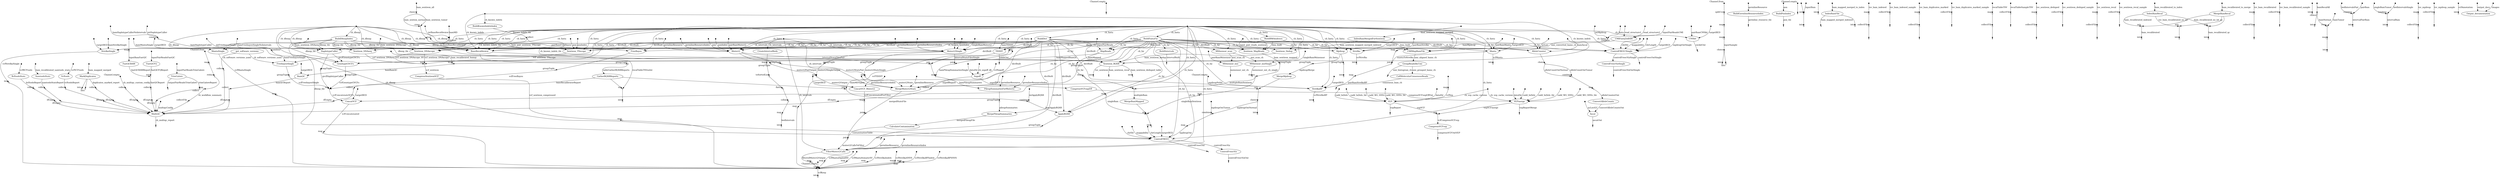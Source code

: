 digraph "sarek" {
p0 [shape=point,label="",fixedsize=true,width=0.1,xlabel="Channel.empty"];
p393 [shape=circle,label="",fixedsize=true,width=0.1,xlabel="collect"];
p0 -> p393 [label="ch_multiqc_custom_config"];

p1 [shape=point,label="",fixedsize=true,width=0.1,xlabel="Channel.empty"];
p2 [shape=point];
p1 -> p2;

p3 [shape=point,label="",fixedsize=true,width=0.1,xlabel="Channel.from"];
p4 [shape=circle,label="",fixedsize=true,width=0.1,xlabel="splitCsv"];
p3 -> p4;

p4 [shape=circle,label="",fixedsize=true,width=0.1,xlabel="splitCsv"];
p5 [shape=circle,label="",fixedsize=true,width=0.1,xlabel="map"];
p4 -> p5;

p5 [shape=circle,label="",fixedsize=true,width=0.1,xlabel="map"];
p6 [shape=circle,label="",fixedsize=true,width=0.1,xlabel="map"];
p5 -> p6;

p6 [shape=circle,label="",fixedsize=true,width=0.1,xlabel="map"];
p37 [shape=circle,label="",fixedsize=true,width=0.1,xlabel="choice"];
p6 -> p37 [label="inputSample"];

p7 [shape=point,label="",fixedsize=true,width=0.1,xlabel="Channel.from"];
p8 [shape=circle,label="",fixedsize=true,width=0.1,xlabel="map"];
p7 -> p8;

p8 [shape=circle,label="",fixedsize=true,width=0.1,xlabel="map"];
p9 [shape=circle,label="",fixedsize=true,width=0.1,xlabel="reduce"];
p8 -> p9;

p9 [shape=circle,label="",fixedsize=true,width=0.1,xlabel="reduce"];
p10 [shape=circle,label="",fixedsize=true,width=0.1,xlabel="map"];
p9 -> p10;

p10 [shape=circle,label="",fixedsize=true,width=0.1,xlabel="map"];
p396 [shape=circle,label="",fixedsize=true,width=0.1,xlabel="collectFile"];
p10 -> p396 [label="ch_workflow_summary"];

p11 [label="get_software_versions"];
p191 [label="FreebayesSingle"];
p11 -> p191 [label="ch_software_versions_yaml"];

p12 [shape=point,label="",fixedsize=true,width=0.1];
p13 [label="BuildBWAindexes"];
p12 -> p13 [label="ch_fasta"];

p13 [label="BuildBWAindexes"];
p53 [label="UMIMapBamFile"];
p13 -> p53 [label="bwa_built"];

p12 [shape=point,label="",fixedsize=true,width=0.1];
p14 [label="BuildDict"];
p12 -> p14 [label="ch_fasta"];

p14 [label="BuildDict"];
p108 [label="BaseRecalibrator"];
p14 -> p108 [label="dictBuilt"];

p12 [shape=point,label="",fixedsize=true,width=0.1];
p15 [label="BuildFastaFai"];
p12 -> p15 [label="ch_fasta"];

p15 [label="BuildFastaFai"];
p27 [label="BuildIntervals"];
p15 -> p27 [label="ch_fai"];

p16 [shape=point,label="",fixedsize=true,width=0.1];
p17 [label="BuildDbsnpIndex"];
p16 -> p17 [label="ch_dbsnp"];

p17 [label="BuildDbsnpIndex"];
p108 [label="BaseRecalibrator"];
p17 -> p108 [label="dbsnp_tbi"];

p18 [shape=point,label="",fixedsize=true,width=0.1];
p19 [label="BuildGermlineResourceIndex"];
p18 -> p19 [label="germlineResource"];

p19 [label="BuildGermlineResourceIndex"];
p20 [shape=point];
p19 -> p20 [label="germline_resource_tbi"];

p21 [shape=point,label="",fixedsize=true,width=0.1];
p22 [label="BuildKnownIndelsIndex"];
p21 -> p22 [label="ch_known_indels"];

p22 [label="BuildKnownIndelsIndex"];
p23 [shape=circle,label="",fixedsize=true,width=0.1,xlabel="collect"];
p22 -> p23 [label="known_indels_tbi"];

p23 [shape=circle,label="",fixedsize=true,width=0.1,xlabel="collect"];
p108 [label="BaseRecalibrator"];
p23 -> p108 [label="ch_known_indels_tbi"];

p24 [shape=point,label="",fixedsize=true,width=0.1];
p25 [label="BuildPonIndex"];
p24 -> p25 [label="pon"];

p25 [label="BuildPonIndex"];
p26 [shape=point];
p25 -> p26 [label="pon_tbi"];

p27 [label="BuildIntervals"];
p28 [shape=point];
p27 -> p28 [label="intervalBuilt"];

p29 [shape=point,label="",fixedsize=true,width=0.1];
p30 [label="CreateIntervalBeds"];
p29 -> p30 [label="ch_intervals"];

p30 [label="CreateIntervalBeds"];
p31 [shape=circle,label="",fixedsize=true,width=0.1,xlabel="map"];
p30 -> p31;

p31 [shape=circle,label="",fixedsize=true,width=0.1,xlabel="map"];
p32 [shape=circle,label="",fixedsize=true,width=0.1,xlabel="toSortedList"];
p31 -> p32;

p32 [shape=circle,label="",fixedsize=true,width=0.1,xlabel="toSortedList"];
p33 [shape=circle,label="",fixedsize=true,width=0.1,xlabel="flatten"];
p32 -> p33;

p33 [shape=circle,label="",fixedsize=true,width=0.1,xlabel="flatten"];
p34 [shape=circle,label="",fixedsize=true,width=0.1,xlabel="collate"];
p33 -> p34;

p34 [shape=circle,label="",fixedsize=true,width=0.1,xlabel="collate"];
p35 [shape=circle,label="",fixedsize=true,width=0.1,xlabel="map"];
p34 -> p35;

p35 [shape=circle,label="",fixedsize=true,width=0.1,xlabel="map"];
p36 [shape=circle,label="",fixedsize=true,width=0.1,xlabel="into"];
p35 -> p36 [label="bedIntervals"];

p37 [shape=circle,label="",fixedsize=true,width=0.1,xlabel="choice"];
p41 [shape=circle,label="",fixedsize=true,width=0.1,xlabel="into"];
p37 -> p41;

p37 [shape=circle,label="",fixedsize=true,width=0.1,xlabel="choice"];
p38 [shape=circle,label="",fixedsize=true,width=0.1,xlabel="into"];
p37 -> p38;

p39 [shape=point,label="",fixedsize=true,width=0.1];
p40 [shape=circle,label="",fixedsize=true,width=0.1,xlabel="map"];
p39 -> p40;

p40 [shape=circle,label="",fixedsize=true,width=0.1,xlabel="map"];
p44 [label="FastQCBAM"];
p40 -> p44 [label="inputBamFastQC"];

p42 [shape=point,label="",fixedsize=true,width=0.1];
p43 [label="FastQCFQ"];
p42 -> p43 [label="inputPairReadsFastQC"];

p43 [label="FastQCFQ"];
p45 [shape=circle,label="",fixedsize=true,width=0.1,xlabel="mix"];
p43 -> p45 [label="fastQCFQReport"];

p44 [label="FastQCBAM"];
p45 [shape=circle,label="",fixedsize=true,width=0.1,xlabel="mix"];
p44 -> p45 [label="fastQCBAMReport"];

p45 [shape=circle,label="",fixedsize=true,width=0.1,xlabel="mix"];
p401 [shape=circle,label="",fixedsize=true,width=0.1,xlabel="collect"];
p45 -> p401 [label="fastQCReport"];

p46 [shape=point,label="",fixedsize=true,width=0.1];
p47 [label="TrimGalore"];
p46 -> p47 [label="inputPairReadsTrimGalore"];

p47 [label="TrimGalore"];
p403 [shape=circle,label="",fixedsize=true,width=0.1,xlabel="collect"];
p47 -> p403 [label="trimGaloreReport"];

p47 [label="TrimGalore"];
p48 [shape=point];
p47 -> p48 [label="outputPairReadsTrimGalore"];

p49 [shape=point,label="",fixedsize=true,width=0.1];
p52 [label="UMIFastqToBAM"];
p49 -> p52 [label="inputPairReadsUMI"];

p50 [shape=point,label="",fixedsize=true,width=0.1];
p52 [label="UMIFastqToBAM"];
p50 -> p52 [label="read_structure1"];

p51 [shape=point,label="",fixedsize=true,width=0.1];
p52 [label="UMIFastqToBAM"];
p51 -> p52 [label="read_structure2"];

p52 [label="UMIFastqToBAM"];
p53 [label="UMIMapBamFile"];
p52 -> p53 [label="umi_converted_bams_ch"];

p12 [shape=point,label="",fixedsize=true,width=0.1];
p53 [label="UMIMapBamFile"];
p12 -> p53 [label="ch_fasta"];

p15 [label="BuildFastaFai"];
p53 [label="UMIMapBamFile"];
p15 -> p53 [label="ch_fai"];

p53 [label="UMIMapBamFile"];
p54 [label="GroupReadsByUmi"];
p53 -> p54 [label="umi_aligned_bams_ch"];

p54 [label="GroupReadsByUmi"];
p55 [shape=point];
p54 -> p55 [label="umi_histogram_ch"];

p54 [label="GroupReadsByUmi"];
p56 [label="CallMolecularConsensusReads"];
p54 -> p56 [label="umi_grouped_bams_ch"];

p56 [label="CallMolecularConsensusReads"];
p57 [shape=point];
p56 -> p57 [label="consensus_bam_ch"];

p58 [shape=point,label="",fixedsize=true,width=0.1,xlabel="Channel.empty"];
p59 [shape=point];
p58 -> p59;

p60 [shape=point,label="",fixedsize=true,width=0.1];
p62 [shape=circle,label="",fixedsize=true,width=0.1,xlabel="mix"];
p60 -> p62;

p61 [shape=point,label="",fixedsize=true,width=0.1];
p62 [shape=circle,label="",fixedsize=true,width=0.1,xlabel="mix"];
p61 -> p62 [label="inputBam"];

p62 [shape=circle,label="",fixedsize=true,width=0.1,xlabel="mix"];
p63 [shape=circle,label="",fixedsize=true,width=0.1,xlabel="into"];
p62 -> p63;

p64 [shape=point,label="",fixedsize=true,width=0.1];
p65 [label="MapReads"];
p64 -> p65 [label="inputPairReads"];

p13 [label="BuildBWAindexes"];
p65 [label="MapReads"];
p13 -> p65 [label="bwa_built"];

p12 [shape=point,label="",fixedsize=true,width=0.1];
p65 [label="MapReads"];
p12 -> p65 [label="ch_fasta"];

p15 [label="BuildFastaFai"];
p65 [label="MapReads"];
p15 -> p65 [label="ch_fai"];

p65 [label="MapReads"];
p66 [shape=circle,label="",fixedsize=true,width=0.1,xlabel="groupTuple"];
p65 -> p66 [label="bamMapped"];

p65 [label="MapReads"];
p163 [shape=circle,label="",fixedsize=true,width=0.1,xlabel="mix"];
p65 -> p163 [label="bamMappedBamQC"];

p66 [shape=circle,label="",fixedsize=true,width=0.1,xlabel="groupTuple"];
p67 [shape=circle,label="",fixedsize=true,width=0.1,xlabel="choice"];
p66 -> p67;

p67 [shape=circle,label="",fixedsize=true,width=0.1,xlabel="choice"];
p68 [shape=circle,label="",fixedsize=true,width=0.1,xlabel="map"];
p67 -> p68;

p67 [shape=circle,label="",fixedsize=true,width=0.1,xlabel="choice"];
p74 [shape=circle,label="",fixedsize=true,width=0.1,xlabel="mix"];
p67 -> p74;

p68 [shape=circle,label="",fixedsize=true,width=0.1,xlabel="map"];
p76 [shape=circle,label="",fixedsize=true,width=0.1,xlabel="mix"];
p68 -> p76 [label="singleBam"];

p69 [shape=point,label="",fixedsize=true,width=0.1];
p70 [label="Sentieon_MapReads"];
p69 -> p70 [label="input_pair_reads_sentieon"];

p13 [label="BuildBWAindexes"];
p70 [label="Sentieon_MapReads"];
p13 -> p70 [label="bwa_built"];

p12 [shape=point,label="",fixedsize=true,width=0.1];
p70 [label="Sentieon_MapReads"];
p12 -> p70 [label="ch_fasta"];

p15 [label="BuildFastaFai"];
p70 [label="Sentieon_MapReads"];
p15 -> p70 [label="ch_fai"];

p70 [label="Sentieon_MapReads"];
p71 [shape=circle,label="",fixedsize=true,width=0.1,xlabel="groupTuple"];
p70 -> p71 [label="bam_sentieon_mapped"];

p71 [shape=circle,label="",fixedsize=true,width=0.1,xlabel="groupTuple"];
p72 [shape=circle,label="",fixedsize=true,width=0.1,xlabel="choice"];
p71 -> p72;

p72 [shape=circle,label="",fixedsize=true,width=0.1,xlabel="choice"];
p73 [shape=circle,label="",fixedsize=true,width=0.1,xlabel="map"];
p72 -> p73;

p72 [shape=circle,label="",fixedsize=true,width=0.1,xlabel="choice"];
p74 [shape=circle,label="",fixedsize=true,width=0.1,xlabel="mix"];
p72 -> p74 [label="multipleBamSentieon"];

p73 [shape=circle,label="",fixedsize=true,width=0.1,xlabel="map"];
p76 [shape=circle,label="",fixedsize=true,width=0.1,xlabel="mix"];
p73 -> p76 [label="singleBamSentieon"];

p74 [shape=circle,label="",fixedsize=true,width=0.1,xlabel="mix"];
p75 [label="MergeBamMapped"];
p74 -> p75 [label="multipleBam"];

p75 [label="MergeBamMapped"];
p76 [shape=circle,label="",fixedsize=true,width=0.1,xlabel="mix"];
p75 -> p76;

p76 [shape=circle,label="",fixedsize=true,width=0.1,xlabel="mix"];
p77 [shape=circle,label="",fixedsize=true,width=0.1,xlabel="into"];
p76 -> p77;

p78 [shape=point,label="",fixedsize=true,width=0.1];
p79 [label="IndexBamMergedForSentieon"];
p78 -> p79 [label="bam_sentieon_mapped_merged"];

p79 [label="IndexBamMergedForSentieon"];
p107 [label="Sentieon_Dedup"];
p79 -> p107 [label="bam_sentieon_mapped_merged_indexed"];

p80 [shape=point,label="",fixedsize=true,width=0.1];
p81 [shape=circle,label="",fixedsize=true,width=0.1,xlabel="into"];
p80 -> p81;

p82 [shape=point,label="",fixedsize=true,width=0.1];
p83 [label="IndexBamFile"];
p82 -> p83 [label="bam_mapped_merged_to_index"];

p83 [label="IndexBamFile"];
p84 [shape=point];
p83 -> p84 [label="bam_mapped_merged_indexed"];

p83 [label="IndexBamFile"];
p85 [shape=circle,label="",fixedsize=true,width=0.1,xlabel="into"];
p83 -> p85;

p86 [shape=point,label="",fixedsize=true,width=0.1];
p87 [shape=circle,label="",fixedsize=true,width=0.1,xlabel="map"];
p86 -> p87 [label="tsv_bam_indexed"];

p87 [shape=circle,label="",fixedsize=true,width=0.1,xlabel="map"];
p88 [shape=circle,label="",fixedsize=true,width=0.1,xlabel="collectFile"];
p87 -> p88;

p88 [shape=circle,label="",fixedsize=true,width=0.1,xlabel="collectFile"];
p89 [shape=point];
p88 -> p89;

p90 [shape=point,label="",fixedsize=true,width=0.1];
p91 [shape=circle,label="",fixedsize=true,width=0.1,xlabel="collectFile"];
p90 -> p91 [label="tsv_bam_indexed_sample"];

p91 [shape=circle,label="",fixedsize=true,width=0.1,xlabel="collectFile"];
p92 [shape=point];
p91 -> p92;

p93 [shape=point,label="",fixedsize=true,width=0.1];
p94 [label="MarkDuplicates"];
p93 -> p94 [label="bam_mapped_merged"];

p94 [label="MarkDuplicates"];
p103 [shape=circle,label="",fixedsize=true,width=0.1,xlabel="into"];
p94 -> p103;

p94 [label="MarkDuplicates"];
p95 [shape=circle,label="",fixedsize=true,width=0.1,xlabel="into"];
p94 -> p95;

p94 [label="MarkDuplicates"];
p405 [shape=circle,label="",fixedsize=true,width=0.1,xlabel="collect"];
p94 -> p405 [label="duplicates_marked_report"];

p96 [shape=point,label="",fixedsize=true,width=0.1];
p97 [shape=circle,label="",fixedsize=true,width=0.1,xlabel="map"];
p96 -> p97 [label="tsv_bam_duplicates_marked"];

p97 [shape=circle,label="",fixedsize=true,width=0.1,xlabel="map"];
p98 [shape=circle,label="",fixedsize=true,width=0.1,xlabel="collectFile"];
p97 -> p98;

p98 [shape=circle,label="",fixedsize=true,width=0.1,xlabel="collectFile"];
p99 [shape=point];
p98 -> p99;

p100 [shape=point,label="",fixedsize=true,width=0.1];
p101 [shape=circle,label="",fixedsize=true,width=0.1,xlabel="collectFile"];
p100 -> p101 [label="tsv_bam_duplicates_marked_sample"];

p101 [shape=circle,label="",fixedsize=true,width=0.1,xlabel="collectFile"];
p102 [shape=point];
p101 -> p102;

p104 [shape=point,label="",fixedsize=true,width=0.1];
p106 [shape=circle,label="",fixedsize=true,width=0.1,xlabel="combine"];
p104 -> p106 [label="intBaseRecalibrator"];

p105 [shape=point,label="",fixedsize=true,width=0.1];
p106 [shape=circle,label="",fixedsize=true,width=0.1,xlabel="combine"];
p105 -> p106 [label="bamMD"];

p106 [shape=circle,label="",fixedsize=true,width=0.1,xlabel="combine"];
p108 [label="BaseRecalibrator"];
p106 -> p108 [label="bamBaseRecalibrator"];

p12 [shape=point,label="",fixedsize=true,width=0.1];
p107 [label="Sentieon_Dedup"];
p12 -> p107 [label="ch_fasta"];

p15 [label="BuildFastaFai"];
p107 [label="Sentieon_Dedup"];
p15 -> p107 [label="ch_fai"];

p107 [label="Sentieon_Dedup"];
p127 [label="Sentieon_BQSR"];
p107 -> p127 [label="bam_sentieon_dedup"];

p16 [shape=point,label="",fixedsize=true,width=0.1];
p108 [label="BaseRecalibrator"];
p16 -> p108 [label="ch_dbsnp"];

p12 [shape=point,label="",fixedsize=true,width=0.1];
p108 [label="BaseRecalibrator"];
p12 -> p108 [label="ch_fasta"];

p15 [label="BuildFastaFai"];
p108 [label="BaseRecalibrator"];
p15 -> p108 [label="ch_fai"];

p21 [shape=point,label="",fixedsize=true,width=0.1];
p108 [label="BaseRecalibrator"];
p21 -> p108 [label="ch_known_indels"];

p108 [label="BaseRecalibrator"];
p109 [shape=circle,label="",fixedsize=true,width=0.1,xlabel="groupTuple"];
p108 -> p109;

p108 [label="BaseRecalibrator"];
p111 [shape=circle,label="",fixedsize=true,width=0.1,xlabel="mix"];
p108 -> p111 [label="recalTableTSVnoInt"];

p109 [shape=circle,label="",fixedsize=true,width=0.1,xlabel="groupTuple"];
p110 [label="GatherBQSRReports"];
p109 -> p110 [label="tableGatherBQSRReports"];

p110 [label="GatherBQSRReports"];
p121 [shape=circle,label="",fixedsize=true,width=0.1,xlabel="join"];
p110 -> p121;

p110 [label="GatherBQSRReports"];
p407 [shape=circle,label="",fixedsize=true,width=0.1,xlabel="collect"];
p110 -> p407 [label="baseRecalibratorReport"];

p110 [label="GatherBQSRReports"];
p111 [shape=circle,label="",fixedsize=true,width=0.1,xlabel="mix"];
p110 -> p111;

p111 [shape=circle,label="",fixedsize=true,width=0.1,xlabel="mix"];
p112 [shape=circle,label="",fixedsize=true,width=0.1,xlabel="into"];
p111 -> p112;

p113 [shape=point,label="",fixedsize=true,width=0.1];
p114 [shape=circle,label="",fixedsize=true,width=0.1,xlabel="map"];
p113 -> p114 [label="recalTableTSV"];

p114 [shape=circle,label="",fixedsize=true,width=0.1,xlabel="map"];
p115 [shape=circle,label="",fixedsize=true,width=0.1,xlabel="collectFile"];
p114 -> p115;

p115 [shape=circle,label="",fixedsize=true,width=0.1,xlabel="collectFile"];
p116 [shape=point];
p115 -> p116;

p117 [shape=point,label="",fixedsize=true,width=0.1];
p118 [shape=circle,label="",fixedsize=true,width=0.1,xlabel="collectFile"];
p117 -> p118 [label="recalTableSampleTSV"];

p118 [shape=circle,label="",fixedsize=true,width=0.1,xlabel="collectFile"];
p119 [shape=point];
p118 -> p119;

p120 [shape=point,label="",fixedsize=true,width=0.1];
p121 [shape=circle,label="",fixedsize=true,width=0.1,xlabel="join"];
p120 -> p121 [label="bamMDToJoin"];

p121 [shape=circle,label="",fixedsize=true,width=0.1,xlabel="join"];
p123 [shape=circle,label="",fixedsize=true,width=0.1,xlabel="combine"];
p121 -> p123;

p122 [shape=point,label="",fixedsize=true,width=0.1];
p123 [shape=circle,label="",fixedsize=true,width=0.1,xlabel="combine"];
p122 -> p123 [label="intApplyBQSR"];

p123 [shape=circle,label="",fixedsize=true,width=0.1,xlabel="combine"];
p124 [label="ApplyBQSR"];
p123 -> p124 [label="bamApplyBQSR"];

p14 [label="BuildDict"];
p124 [label="ApplyBQSR"];
p14 -> p124 [label="dictBuilt"];

p12 [shape=point,label="",fixedsize=true,width=0.1];
p124 [label="ApplyBQSR"];
p12 -> p124 [label="ch_fasta"];

p15 [label="BuildFastaFai"];
p124 [label="ApplyBQSR"];
p15 -> p124 [label="ch_fai"];

p124 [label="ApplyBQSR"];
p125 [shape=circle,label="",fixedsize=true,width=0.1,xlabel="groupTuple"];
p124 -> p125;

p125 [shape=circle,label="",fixedsize=true,width=0.1,xlabel="groupTuple"];
p126 [shape=circle,label="",fixedsize=true,width=0.1,xlabel="into"];
p125 -> p126;

p16 [shape=point,label="",fixedsize=true,width=0.1];
p127 [label="Sentieon_BQSR"];
p16 -> p127 [label="ch_dbsnp"];

p17 [label="BuildDbsnpIndex"];
p127 [label="Sentieon_BQSR"];
p17 -> p127 [label="dbsnp_tbi"];

p12 [shape=point,label="",fixedsize=true,width=0.1];
p127 [label="Sentieon_BQSR"];
p12 -> p127 [label="ch_fasta"];

p14 [label="BuildDict"];
p127 [label="Sentieon_BQSR"];
p14 -> p127 [label="dictBuilt"];

p15 [label="BuildFastaFai"];
p127 [label="Sentieon_BQSR"];
p15 -> p127 [label="ch_fai"];

p21 [shape=point,label="",fixedsize=true,width=0.1];
p127 [label="Sentieon_BQSR"];
p21 -> p127 [label="ch_known_indels"];

p23 [shape=circle,label="",fixedsize=true,width=0.1,xlabel="collect"];
p127 [label="Sentieon_BQSR"];
p23 -> p127 [label="ch_known_indels_tbi"];

p127 [label="Sentieon_BQSR"];
p128 [shape=point];
p127 -> p128 [label="bam_sentieon_recal"];

p127 [label="Sentieon_BQSR"];
p167 [shape=circle,label="",fixedsize=true,width=0.1,xlabel="into"];
p127 -> p167 [label="bam_sentieon_deduped_table"];

p127 [label="Sentieon_BQSR"];
p129 [shape=circle,label="",fixedsize=true,width=0.1,xlabel="into"];
p127 -> p129 [label="tsv_sentieon"];

p130 [shape=point,label="",fixedsize=true,width=0.1];
p131 [shape=circle,label="",fixedsize=true,width=0.1,xlabel="map"];
p130 -> p131 [label="tsv_sentieon_deduped"];

p131 [shape=circle,label="",fixedsize=true,width=0.1,xlabel="map"];
p132 [shape=circle,label="",fixedsize=true,width=0.1,xlabel="collectFile"];
p131 -> p132;

p132 [shape=circle,label="",fixedsize=true,width=0.1,xlabel="collectFile"];
p133 [shape=point];
p132 -> p133;

p134 [shape=point,label="",fixedsize=true,width=0.1];
p135 [shape=circle,label="",fixedsize=true,width=0.1,xlabel="collectFile"];
p134 -> p135 [label="tsv_sentieon_deduped_sample"];

p135 [shape=circle,label="",fixedsize=true,width=0.1,xlabel="collectFile"];
p136 [shape=point];
p135 -> p136;

p137 [shape=point,label="",fixedsize=true,width=0.1];
p138 [shape=circle,label="",fixedsize=true,width=0.1,xlabel="map"];
p137 -> p138 [label="tsv_sentieon_recal"];

p138 [shape=circle,label="",fixedsize=true,width=0.1,xlabel="map"];
p139 [shape=circle,label="",fixedsize=true,width=0.1,xlabel="collectFile"];
p138 -> p139;

p139 [shape=circle,label="",fixedsize=true,width=0.1,xlabel="collectFile"];
p140 [shape=point];
p139 -> p140;

p141 [shape=point,label="",fixedsize=true,width=0.1];
p142 [shape=circle,label="",fixedsize=true,width=0.1,xlabel="collectFile"];
p141 -> p142 [label="tsv_sentieon_recal_sample"];

p142 [shape=circle,label="",fixedsize=true,width=0.1,xlabel="collectFile"];
p143 [shape=point];
p142 -> p143;

p144 [shape=point,label="",fixedsize=true,width=0.1];
p145 [label="MergeBamRecal"];
p144 -> p145 [label="bam_recalibrated_to_merge"];

p145 [label="MergeBamRecal"];
p148 [shape=circle,label="",fixedsize=true,width=0.1,xlabel="mix"];
p145 -> p148;

p145 [label="MergeBamRecal"];
p149 [shape=circle,label="",fixedsize=true,width=0.1,xlabel="mix"];
p145 -> p149;

p145 [label="MergeBamRecal"];
p150 [shape=circle,label="",fixedsize=true,width=0.1,xlabel="mix"];
p145 -> p150;

p146 [shape=point,label="",fixedsize=true,width=0.1];
p147 [label="IndexBamRecal"];
p146 -> p147 [label="bam_recalibrated_to_index"];

p147 [label="IndexBamRecal"];
p148 [shape=circle,label="",fixedsize=true,width=0.1,xlabel="mix"];
p147 -> p148 [label="bam_recalibrated_indexed"];

p147 [label="IndexBamRecal"];
p149 [shape=circle,label="",fixedsize=true,width=0.1,xlabel="mix"];
p147 -> p149 [label="bam_recalibrated_no_int_qc"];

p147 [label="IndexBamRecal"];
p150 [shape=circle,label="",fixedsize=true,width=0.1,xlabel="mix"];
p147 -> p150 [label="tsv_bam_recalibrated_no_int"];

p148 [shape=circle,label="",fixedsize=true,width=0.1,xlabel="mix"];
p166 [shape=circle,label="",fixedsize=true,width=0.1,xlabel="into"];
p148 -> p166 [label="bam_recalibrated"];

p149 [shape=circle,label="",fixedsize=true,width=0.1,xlabel="mix"];
p151 [shape=circle,label="",fixedsize=true,width=0.1,xlabel="into"];
p149 -> p151 [label="bam_recalibrated_qc"];

p150 [shape=circle,label="",fixedsize=true,width=0.1,xlabel="mix"];
p152 [shape=circle,label="",fixedsize=true,width=0.1,xlabel="into"];
p150 -> p152;

p153 [shape=point,label="",fixedsize=true,width=0.1];
p154 [shape=circle,label="",fixedsize=true,width=0.1,xlabel="map"];
p153 -> p154 [label="tsv_bam_recalibrated"];

p154 [shape=circle,label="",fixedsize=true,width=0.1,xlabel="map"];
p155 [shape=circle,label="",fixedsize=true,width=0.1,xlabel="collectFile"];
p154 -> p155;

p155 [shape=circle,label="",fixedsize=true,width=0.1,xlabel="collectFile"];
p156 [shape=point];
p155 -> p156;

p157 [shape=point,label="",fixedsize=true,width=0.1];
p158 [shape=circle,label="",fixedsize=true,width=0.1,xlabel="collectFile"];
p157 -> p158 [label="tsv_bam_recalibrated_sample"];

p158 [shape=circle,label="",fixedsize=true,width=0.1,xlabel="collectFile"];
p159 [shape=point];
p158 -> p159;

p160 [shape=point,label="",fixedsize=true,width=0.1];
p161 [label="SamtoolsStats"];
p160 -> p161 [label="bam_recalibrated_samtools_stats"];

p161 [label="SamtoolsStats"];
p409 [shape=circle,label="",fixedsize=true,width=0.1,xlabel="collect"];
p161 -> p409 [label="samtoolsStatsReport"];

p162 [shape=point,label="",fixedsize=true,width=0.1];
p163 [shape=circle,label="",fixedsize=true,width=0.1,xlabel="mix"];
p162 -> p163 [label="bam_recalibrated_bamqc"];

p163 [shape=circle,label="",fixedsize=true,width=0.1,xlabel="mix"];
p165 [label="BamQC"];
p163 -> p165 [label="bamBamQC"];

p164 [shape=point,label="",fixedsize=true,width=0.1];
p165 [label="BamQC"];
p164 -> p165 [label="targetBED"];

p165 [label="BamQC"];
p397 [shape=circle,label="",fixedsize=true,width=0.1,xlabel="collect"];
p165 -> p397 [label="bamQCReport"];

p168 [shape=point,label="",fixedsize=true,width=0.1];
p170 [shape=circle,label="",fixedsize=true,width=0.1,xlabel="combine"];
p168 -> p170 [label="bamHaplotypeCallerNoIntervals"];

p169 [shape=point,label="",fixedsize=true,width=0.1];
p170 [shape=circle,label="",fixedsize=true,width=0.1,xlabel="combine"];
p169 -> p170 [label="intHaplotypeCaller"];

p170 [shape=circle,label="",fixedsize=true,width=0.1,xlabel="combine"];
p174 [label="HaplotypeCaller"];
p170 -> p174 [label="bamHaplotypeCaller"];

p171 [shape=point,label="",fixedsize=true,width=0.1];
p173 [shape=circle,label="",fixedsize=true,width=0.1,xlabel="combine"];
p171 -> p173 [label="bamFreebayesSingleNoIntervals"];

p172 [shape=point,label="",fixedsize=true,width=0.1];
p173 [shape=circle,label="",fixedsize=true,width=0.1,xlabel="combine"];
p172 -> p173 [label="intFreebayesSingle"];

p173 [shape=circle,label="",fixedsize=true,width=0.1,xlabel="combine"];
p191 [label="FreebayesSingle"];
p173 -> p191 [label="bamFreebayesSingle"];

p16 [shape=point,label="",fixedsize=true,width=0.1];
p174 [label="HaplotypeCaller"];
p16 -> p174 [label="ch_dbsnp"];

p17 [label="BuildDbsnpIndex"];
p174 [label="HaplotypeCaller"];
p17 -> p174 [label="dbsnp_tbi"];

p14 [label="BuildDict"];
p174 [label="HaplotypeCaller"];
p14 -> p174 [label="dictBuilt"];

p12 [shape=point,label="",fixedsize=true,width=0.1];
p174 [label="HaplotypeCaller"];
p12 -> p174 [label="ch_fasta"];

p15 [label="BuildFastaFai"];
p174 [label="HaplotypeCaller"];
p15 -> p174 [label="ch_fai"];

p174 [label="HaplotypeCaller"];
p175 [shape=circle,label="",fixedsize=true,width=0.1,xlabel="groupTuple"];
p174 -> p175;

p174 [label="HaplotypeCaller"];
p176 [label="GenotypeGVCFs"];
p174 -> p176 [label="gvcfGenotypeGVCFs"];

p175 [shape=circle,label="",fixedsize=true,width=0.1,xlabel="groupTuple"];
p240 [shape=circle,label="",fixedsize=true,width=0.1,xlabel="mix"];
p175 -> p240 [label="gvcfHaplotypeCaller"];

p16 [shape=point,label="",fixedsize=true,width=0.1];
p176 [label="GenotypeGVCFs"];
p16 -> p176 [label="ch_dbsnp"];

p17 [label="BuildDbsnpIndex"];
p176 [label="GenotypeGVCFs"];
p17 -> p176 [label="dbsnp_tbi"];

p14 [label="BuildDict"];
p176 [label="GenotypeGVCFs"];
p14 -> p176 [label="dictBuilt"];

p12 [shape=point,label="",fixedsize=true,width=0.1];
p176 [label="GenotypeGVCFs"];
p12 -> p176 [label="ch_fasta"];

p15 [label="BuildFastaFai"];
p176 [label="GenotypeGVCFs"];
p15 -> p176 [label="ch_fai"];

p176 [label="GenotypeGVCFs"];
p177 [shape=circle,label="",fixedsize=true,width=0.1,xlabel="groupTuple"];
p176 -> p177;

p177 [shape=circle,label="",fixedsize=true,width=0.1,xlabel="groupTuple"];
p240 [shape=circle,label="",fixedsize=true,width=0.1,xlabel="mix"];
p177 -> p240 [label="vcfGenotypeGVCFs"];

p178 [shape=point,label="",fixedsize=true,width=0.1];
p179 [label="Sentieon_DNAseq"];
p178 -> p179 [label="bam_sentieon_DNAseq"];

p16 [shape=point,label="",fixedsize=true,width=0.1];
p179 [label="Sentieon_DNAseq"];
p16 -> p179 [label="ch_dbsnp"];

p17 [label="BuildDbsnpIndex"];
p179 [label="Sentieon_DNAseq"];
p17 -> p179 [label="dbsnp_tbi"];

p12 [shape=point,label="",fixedsize=true,width=0.1];
p179 [label="Sentieon_DNAseq"];
p12 -> p179 [label="ch_fasta"];

p15 [label="BuildFastaFai"];
p179 [label="Sentieon_DNAseq"];
p15 -> p179 [label="ch_fai"];

p179 [label="Sentieon_DNAseq"];
p267 [shape=circle,label="",fixedsize=true,width=0.1,xlabel="mix"];
p179 -> p267 [label="vcf_sentieon_DNAseq"];

p180 [shape=point,label="",fixedsize=true,width=0.1];
p181 [label="Sentieon_DNAscope"];
p180 -> p181 [label="bam_sentieon_DNAscope"];

p16 [shape=point,label="",fixedsize=true,width=0.1];
p181 [label="Sentieon_DNAscope"];
p16 -> p181 [label="ch_dbsnp"];

p17 [label="BuildDbsnpIndex"];
p181 [label="Sentieon_DNAscope"];
p17 -> p181 [label="dbsnp_tbi"];

p12 [shape=point,label="",fixedsize=true,width=0.1];
p181 [label="Sentieon_DNAscope"];
p12 -> p181 [label="ch_fasta"];

p15 [label="BuildFastaFai"];
p181 [label="Sentieon_DNAscope"];
p15 -> p181 [label="ch_fai"];

p181 [label="Sentieon_DNAscope"];
p267 [shape=circle,label="",fixedsize=true,width=0.1,xlabel="mix"];
p181 -> p267 [label="vcf_sentieon_DNAscope"];

p181 [label="Sentieon_DNAscope"];
p267 [shape=circle,label="",fixedsize=true,width=0.1,xlabel="mix"];
p181 -> p267 [label="vcf_sentieon_DNAscope_SV"];

p182 [shape=point,label="",fixedsize=true,width=0.1];
p184 [label="StrelkaSingle"];
p182 -> p184 [label="bamStrelkaSingle"];

p12 [shape=point,label="",fixedsize=true,width=0.1];
p184 [label="StrelkaSingle"];
p12 -> p184 [label="ch_fasta"];

p15 [label="BuildFastaFai"];
p184 [label="StrelkaSingle"];
p15 -> p184 [label="ch_fai"];

p183 [shape=point,label="",fixedsize=true,width=0.1];
p184 [label="StrelkaSingle"];
p183 -> p184 [label="targetBED"];

p184 [label="StrelkaSingle"];
p345 [shape=circle,label="",fixedsize=true,width=0.1,xlabel="map"];
p184 -> p345 [label="vcfStrelkaSingle"];

p185 [shape=point,label="",fixedsize=true,width=0.1];
p187 [label="MantaSingle"];
p185 -> p187 [label="bamMantaSingle"];

p12 [shape=point,label="",fixedsize=true,width=0.1];
p187 [label="MantaSingle"];
p12 -> p187 [label="ch_fasta"];

p15 [label="BuildFastaFai"];
p187 [label="MantaSingle"];
p15 -> p187 [label="ch_fai"];

p186 [shape=point,label="",fixedsize=true,width=0.1];
p187 [label="MantaSingle"];
p186 -> p187 [label="targetBED"];

p187 [label="MantaSingle"];
p346 [shape=circle,label="",fixedsize=true,width=0.1,xlabel="map"];
p187 -> p346 [label="vcfMantaSingle"];

p188 [shape=point,label="",fixedsize=true,width=0.1];
p189 [label="TIDDIT"];
p188 -> p189 [label="bamTIDDIT"];

p12 [shape=point,label="",fixedsize=true,width=0.1];
p189 [label="TIDDIT"];
p12 -> p189 [label="ch_fasta"];

p15 [label="BuildFastaFai"];
p189 [label="TIDDIT"];
p15 -> p189 [label="ch_fai"];

p189 [label="TIDDIT"];
p359 [shape=circle,label="",fixedsize=true,width=0.1,xlabel="map"];
p189 -> p359 [label="vcfTIDDIT"];

p189 [label="TIDDIT"];
p190 [shape=point];
p189 -> p190 [label="tidditOut"];

p12 [shape=point,label="",fixedsize=true,width=0.1];
p191 [label="FreebayesSingle"];
p12 -> p191 [label="ch_fasta"];

p191 [label="FreebayesSingle"];
p192 [shape=circle,label="",fixedsize=true,width=0.1,xlabel="groupTuple"];
p191 -> p192;

p192 [shape=circle,label="",fixedsize=true,width=0.1,xlabel="groupTuple"];
p240 [shape=circle,label="",fixedsize=true,width=0.1,xlabel="mix"];
p192 -> p240 [label="vcfFreebayesSingle"];

p193 [shape=point,label="",fixedsize=true,width=0.1];
p194 [shape=circle,label="",fixedsize=true,width=0.1,xlabel="into"];
p193 -> p194;

p195 [shape=point,label="",fixedsize=true,width=0.1];
p196 [shape=circle,label="",fixedsize=true,width=0.1,xlabel="choice"];
p195 -> p196 [label="bamRecalAll"];

p196 [shape=circle,label="",fixedsize=true,width=0.1,xlabel="choice"];
p199 [shape=circle,label="",fixedsize=true,width=0.1,xlabel="cross"];
p196 -> p199 [label="bamNormal"];

p196 [shape=circle,label="",fixedsize=true,width=0.1,xlabel="choice"];
p197 [shape=circle,label="",fixedsize=true,width=0.1,xlabel="into"];
p196 -> p197;

p198 [shape=point,label="",fixedsize=true,width=0.1];
p199 [shape=circle,label="",fixedsize=true,width=0.1,xlabel="cross"];
p198 -> p199 [label="bamTumor"];

p199 [shape=circle,label="",fixedsize=true,width=0.1,xlabel="cross"];
p200 [shape=circle,label="",fixedsize=true,width=0.1,xlabel="map"];
p199 -> p200;

p200 [shape=circle,label="",fixedsize=true,width=0.1,xlabel="map"];
p201 [shape=circle,label="",fixedsize=true,width=0.1,xlabel="into"];
p200 -> p201;

p202 [shape=point,label="",fixedsize=true,width=0.1];
p204 [shape=circle,label="",fixedsize=true,width=0.1,xlabel="combine"];
p202 -> p204 [label="bedIntervalsPair"];

p203 [shape=point,label="",fixedsize=true,width=0.1];
p204 [shape=circle,label="",fixedsize=true,width=0.1,xlabel="combine"];
p203 -> p204 [label="pairBam"];

p204 [shape=circle,label="",fixedsize=true,width=0.1,xlabel="combine"];
p208 [shape=circle,label="",fixedsize=true,width=0.1,xlabel="into"];
p204 -> p208 [label="intervalPairBam"];

p205 [shape=point,label="",fixedsize=true,width=0.1];
p207 [shape=circle,label="",fixedsize=true,width=0.1,xlabel="combine"];
p205 -> p207 [label="singleBamTumor"];

p206 [shape=point,label="",fixedsize=true,width=0.1];
p207 [shape=circle,label="",fixedsize=true,width=0.1,xlabel="combine"];
p206 -> p207 [label="bedIntervalsSingle"];

p207 [shape=circle,label="",fixedsize=true,width=0.1,xlabel="combine"];
p209 [shape=circle,label="",fixedsize=true,width=0.1,xlabel="into"];
p207 -> p209 [label="intervalBam"];

p210 [shape=point,label="",fixedsize=true,width=0.1];
p212 [shape=circle,label="",fixedsize=true,width=0.1,xlabel="combine"];
p210 -> p212 [label="intMpileup"];

p211 [shape=point,label="",fixedsize=true,width=0.1];
p212 [shape=circle,label="",fixedsize=true,width=0.1,xlabel="combine"];
p211 -> p212;

p212 [shape=circle,label="",fixedsize=true,width=0.1,xlabel="combine"];
p302 [label="Mpileup"];
p212 -> p302 [label="bamMpileup"];

p213 [shape=point,label="",fixedsize=true,width=0.1];
p214 [shape=circle,label="",fixedsize=true,width=0.1,xlabel="choice"];
p213 -> p214 [label="bam_sentieon_all"];

p214 [shape=circle,label="",fixedsize=true,width=0.1,xlabel="choice"];
p215 [shape=circle,label="",fixedsize=true,width=0.1,xlabel="cross"];
p214 -> p215 [label="bam_sention_normal"];

p214 [shape=circle,label="",fixedsize=true,width=0.1,xlabel="choice"];
p215 [shape=circle,label="",fixedsize=true,width=0.1,xlabel="cross"];
p214 -> p215 [label="bam_sentieon_tumor"];

p215 [shape=circle,label="",fixedsize=true,width=0.1,xlabel="cross"];
p216 [shape=circle,label="",fixedsize=true,width=0.1,xlabel="map"];
p215 -> p216;

p216 [shape=circle,label="",fixedsize=true,width=0.1,xlabel="map"];
p266 [label="Sentieon_TNscope"];
p216 -> p266 [label="bam_pair_sentieon_TNscope"];

p217 [shape=point,label="",fixedsize=true,width=0.1];
p218 [label="FreeBayes"];
p217 -> p218 [label="pairBamFreeBayes"];

p12 [shape=point,label="",fixedsize=true,width=0.1];
p218 [label="FreeBayes"];
p12 -> p218 [label="ch_fasta"];

p15 [label="BuildFastaFai"];
p218 [label="FreeBayes"];
p15 -> p218 [label="ch_fai"];

p218 [label="FreeBayes"];
p219 [shape=circle,label="",fixedsize=true,width=0.1,xlabel="groupTuple"];
p218 -> p219;

p219 [shape=circle,label="",fixedsize=true,width=0.1,xlabel="groupTuple"];
p240 [shape=circle,label="",fixedsize=true,width=0.1,xlabel="mix"];
p219 -> p240 [label="vcfFreeBayes"];

p220 [shape=point,label="",fixedsize=true,width=0.1];
p225 [label="Mutect2"];
p220 -> p225 [label="pairBamMutect2"];

p14 [label="BuildDict"];
p225 [label="Mutect2"];
p14 -> p225 [label="dictBuilt"];

p12 [shape=point,label="",fixedsize=true,width=0.1];
p225 [label="Mutect2"];
p12 -> p225 [label="ch_fasta"];

p15 [label="BuildFastaFai"];
p225 [label="Mutect2"];
p15 -> p225 [label="ch_fai"];

p221 [shape=point,label="",fixedsize=true,width=0.1];
p225 [label="Mutect2"];
p221 -> p225 [label="germlineResource"];

p222 [shape=point,label="",fixedsize=true,width=0.1];
p225 [label="Mutect2"];
p222 -> p225 [label="germlineResourceIndex"];

p29 [shape=point,label="",fixedsize=true,width=0.1];
p225 [label="Mutect2"];
p29 -> p225 [label="ch_intervals"];

p223 [shape=point,label="",fixedsize=true,width=0.1];
p225 [label="Mutect2"];
p223 -> p225 [label="pon"];

p224 [shape=point,label="",fixedsize=true,width=0.1];
p225 [label="Mutect2"];
p224 -> p225 [label="ponIndex"];

p225 [label="Mutect2"];
p226 [shape=circle,label="",fixedsize=true,width=0.1,xlabel="groupTuple"];
p225 -> p226;

p225 [label="Mutect2"];
p250 [shape=circle,label="",fixedsize=true,width=0.1,xlabel="join"];
p225 -> p250 [label="intervalStatsFilesPair"];

p225 [label="Mutect2"];
p227 [shape=circle,label="",fixedsize=true,width=0.1,xlabel="groupTuple"];
p225 -> p227;

p226 [shape=circle,label="",fixedsize=true,width=0.1,xlabel="groupTuple"];
p243 [shape=circle,label="",fixedsize=true,width=0.1,xlabel="mix"];
p226 -> p243 [label="mutect2PairOutput"];

p227 [shape=circle,label="",fixedsize=true,width=0.1,xlabel="groupTuple"];
p236 [shape=circle,label="",fixedsize=true,width=0.1,xlabel="mix"];
p227 -> p236 [label="mutect2StatsPair"];

p228 [shape=point,label="",fixedsize=true,width=0.1];
p233 [label="Mutect2Single"];
p228 -> p233 [label="singleBamMutect2"];

p14 [label="BuildDict"];
p233 [label="Mutect2Single"];
p14 -> p233 [label="dictBuilt"];

p12 [shape=point,label="",fixedsize=true,width=0.1];
p233 [label="Mutect2Single"];
p12 -> p233 [label="ch_fasta"];

p15 [label="BuildFastaFai"];
p233 [label="Mutect2Single"];
p15 -> p233 [label="ch_fai"];

p229 [shape=point,label="",fixedsize=true,width=0.1];
p233 [label="Mutect2Single"];
p229 -> p233 [label="germlineResource"];

p230 [shape=point,label="",fixedsize=true,width=0.1];
p233 [label="Mutect2Single"];
p230 -> p233 [label="germlineResourceIndex"];

p29 [shape=point,label="",fixedsize=true,width=0.1];
p233 [label="Mutect2Single"];
p29 -> p233 [label="ch_intervals"];

p231 [shape=point,label="",fixedsize=true,width=0.1];
p233 [label="Mutect2Single"];
p231 -> p233 [label="pon"];

p232 [shape=point,label="",fixedsize=true,width=0.1];
p233 [label="Mutect2Single"];
p232 -> p233 [label="ponIndex"];

p233 [label="Mutect2Single"];
p234 [shape=circle,label="",fixedsize=true,width=0.1,xlabel="groupTuple"];
p233 -> p234;

p233 [label="Mutect2Single"];
p247 [shape=circle,label="",fixedsize=true,width=0.1,xlabel="join"];
p233 -> p247 [label="intervalStatsFilesSingle"];

p233 [label="Mutect2Single"];
p235 [shape=circle,label="",fixedsize=true,width=0.1,xlabel="groupTuple"];
p233 -> p235;

p234 [shape=circle,label="",fixedsize=true,width=0.1,xlabel="groupTuple"];
p243 [shape=circle,label="",fixedsize=true,width=0.1,xlabel="mix"];
p234 -> p243 [label="mutect2SingleOutput"];

p235 [shape=circle,label="",fixedsize=true,width=0.1,xlabel="groupTuple"];
p236 [shape=circle,label="",fixedsize=true,width=0.1,xlabel="mix"];
p235 -> p236 [label="mutect2StatsSingle"];

p236 [shape=circle,label="",fixedsize=true,width=0.1,xlabel="mix"];
p239 [label="MergeMutect2Stats"];
p236 -> p239 [label="mutect2Stats"];

p14 [label="BuildDict"];
p239 [label="MergeMutect2Stats"];
p14 -> p239 [label="dictBuilt"];

p12 [shape=point,label="",fixedsize=true,width=0.1];
p239 [label="MergeMutect2Stats"];
p12 -> p239 [label="ch_fasta"];

p15 [label="BuildFastaFai"];
p239 [label="MergeMutect2Stats"];
p15 -> p239 [label="ch_fai"];

p237 [shape=point,label="",fixedsize=true,width=0.1];
p239 [label="MergeMutect2Stats"];
p237 -> p239 [label="germlineResource"];

p238 [shape=point,label="",fixedsize=true,width=0.1];
p239 [label="MergeMutect2Stats"];
p238 -> p239 [label="germlineResourceIndex"];

p29 [shape=point,label="",fixedsize=true,width=0.1];
p239 [label="MergeMutect2Stats"];
p29 -> p239 [label="ch_intervals"];

p239 [label="MergeMutect2Stats"];
p259 [shape=circle,label="",fixedsize=true,width=0.1,xlabel="join"];
p239 -> p259 [label="mergedStatsFile"];

p240 [shape=circle,label="",fixedsize=true,width=0.1,xlabel="mix"];
p242 [label="ConcatVCF"];
p240 -> p242 [label="vcfConcatenateVCFs"];

p15 [label="BuildFastaFai"];
p242 [label="ConcatVCF"];
p15 -> p242 [label="ch_fai"];

p241 [shape=point,label="",fixedsize=true,width=0.1];
p242 [label="ConcatVCF"];
p241 -> p242 [label="targetBED"];

p242 [label="ConcatVCF"];
p343 [shape=circle,label="",fixedsize=true,width=0.1,xlabel="map"];
p242 -> p343 [label="vcfConcatenated"];

p243 [shape=circle,label="",fixedsize=true,width=0.1,xlabel="mix"];
p245 [label="ConcatVCF_Mutect2"];
p243 -> p245 [label="mutect2Output"];

p15 [label="BuildFastaFai"];
p245 [label="ConcatVCF_Mutect2"];
p15 -> p245 [label="ch_fai"];

p244 [shape=point,label="",fixedsize=true,width=0.1];
p245 [label="ConcatVCF_Mutect2"];
p244 -> p245 [label="targetBED"];

p245 [label="ConcatVCF_Mutect2"];
p258 [shape=circle,label="",fixedsize=true,width=0.1,xlabel="map"];
p245 -> p258 [label="vcfConcatenatedForFilter"];

p246 [shape=point,label="",fixedsize=true,width=0.1];
p247 [shape=circle,label="",fixedsize=true,width=0.1,xlabel="join"];
p246 -> p247;

p247 [shape=circle,label="",fixedsize=true,width=0.1,xlabel="join"];
p251 [shape=circle,label="",fixedsize=true,width=0.1,xlabel="mix"];
p247 -> p251 [label="bamPileupSummariesSingle"];

p248 [shape=point,label="",fixedsize=true,width=0.1];
p249 [shape=circle,label="",fixedsize=true,width=0.1,xlabel="map"];
p248 -> p249;

p249 [shape=circle,label="",fixedsize=true,width=0.1,xlabel="map"];
p250 [shape=circle,label="",fixedsize=true,width=0.1,xlabel="join"];
p249 -> p250;

p250 [shape=circle,label="",fixedsize=true,width=0.1,xlabel="join"];
p251 [shape=circle,label="",fixedsize=true,width=0.1,xlabel="mix"];
p250 -> p251;

p251 [shape=circle,label="",fixedsize=true,width=0.1,xlabel="mix"];
p254 [label="PileupSummariesForMutect2"];
p251 -> p254 [label="bamPileupSummaries"];

p252 [shape=point,label="",fixedsize=true,width=0.1];
p254 [label="PileupSummariesForMutect2"];
p252 -> p254 [label="germlineResource"];

p253 [shape=point,label="",fixedsize=true,width=0.1];
p254 [label="PileupSummariesForMutect2"];
p253 -> p254 [label="germlineResourceIndex"];

p254 [label="PileupSummariesForMutect2"];
p255 [shape=circle,label="",fixedsize=true,width=0.1,xlabel="groupTuple"];
p254 -> p255;

p255 [shape=circle,label="",fixedsize=true,width=0.1,xlabel="groupTuple"];
p256 [label="MergePileupSummaries"];
p255 -> p256 [label="pileupSummaries"];

p14 [label="BuildDict"];
p256 [label="MergePileupSummaries"];
p14 -> p256 [label="dictBuilt"];

p256 [label="MergePileupSummaries"];
p257 [label="CalculateContamination"];
p256 -> p257 [label="mergedPileupFile"];

p257 [label="CalculateContamination"];
p260 [shape=circle,label="",fixedsize=true,width=0.1,xlabel="join"];
p257 -> p260 [label="contaminationTable"];

p258 [shape=circle,label="",fixedsize=true,width=0.1,xlabel="map"];
p259 [shape=circle,label="",fixedsize=true,width=0.1,xlabel="join"];
p258 -> p259;

p259 [shape=circle,label="",fixedsize=true,width=0.1,xlabel="join"];
p260 [shape=circle,label="",fixedsize=true,width=0.1,xlabel="join"];
p259 -> p260;

p260 [shape=circle,label="",fixedsize=true,width=0.1,xlabel="join"];
p263 [label="FilterMutect2Calls"];
p260 -> p263 [label="mutect2CallsToFilter"];

p14 [label="BuildDict"];
p263 [label="FilterMutect2Calls"];
p14 -> p263 [label="dictBuilt"];

p12 [shape=point,label="",fixedsize=true,width=0.1];
p263 [label="FilterMutect2Calls"];
p12 -> p263 [label="ch_fasta"];

p15 [label="BuildFastaFai"];
p263 [label="FilterMutect2Calls"];
p15 -> p263 [label="ch_fai"];

p261 [shape=point,label="",fixedsize=true,width=0.1];
p263 [label="FilterMutect2Calls"];
p261 -> p263 [label="germlineResource"];

p262 [shape=point,label="",fixedsize=true,width=0.1];
p263 [label="FilterMutect2Calls"];
p262 -> p263 [label="germlineResourceIndex"];

p29 [shape=point,label="",fixedsize=true,width=0.1];
p263 [label="FilterMutect2Calls"];
p29 -> p263 [label="ch_intervals"];

p263 [label="FilterMutect2Calls"];
p342 [shape=circle,label="",fixedsize=true,width=0.1,xlabel="map"];
p263 -> p342 [label="filteredMutect2Output"];

p14 [label="BuildDict"];
p266 [label="Sentieon_TNscope"];
p14 -> p266 [label="dictBuilt"];

p12 [shape=point,label="",fixedsize=true,width=0.1];
p266 [label="Sentieon_TNscope"];
p12 -> p266 [label="ch_fasta"];

p15 [label="BuildFastaFai"];
p266 [label="Sentieon_TNscope"];
p15 -> p266 [label="ch_fai"];

p16 [shape=point,label="",fixedsize=true,width=0.1];
p266 [label="Sentieon_TNscope"];
p16 -> p266 [label="ch_dbsnp"];

p17 [label="BuildDbsnpIndex"];
p266 [label="Sentieon_TNscope"];
p17 -> p266 [label="dbsnp_tbi"];

p264 [shape=point,label="",fixedsize=true,width=0.1];
p266 [label="Sentieon_TNscope"];
p264 -> p266 [label="pon"];

p265 [shape=point,label="",fixedsize=true,width=0.1];
p266 [label="Sentieon_TNscope"];
p265 -> p266 [label="ponIndex"];

p266 [label="Sentieon_TNscope"];
p267 [shape=circle,label="",fixedsize=true,width=0.1,xlabel="mix"];
p266 -> p267 [label="vcf_sentieon_TNscope"];

p267 [shape=circle,label="",fixedsize=true,width=0.1,xlabel="mix"];
p268 [label="CompressSentieonVCF"];
p267 -> p268 [label="vcf_sentieon"];

p268 [label="CompressSentieonVCF"];
p344 [shape=circle,label="",fixedsize=true,width=0.1,xlabel="map"];
p268 -> p344 [label="vcf_sentieon_compressed"];

p269 [shape=point,label="",fixedsize=true,width=0.1];
p271 [label="Strelka"];
p269 -> p271 [label="pairBamStrelka"];

p14 [label="BuildDict"];
p271 [label="Strelka"];
p14 -> p271 [label="dictBuilt"];

p12 [shape=point,label="",fixedsize=true,width=0.1];
p271 [label="Strelka"];
p12 -> p271 [label="ch_fasta"];

p15 [label="BuildFastaFai"];
p271 [label="Strelka"];
p15 -> p271 [label="ch_fai"];

p270 [shape=point,label="",fixedsize=true,width=0.1];
p271 [label="Strelka"];
p270 -> p271 [label="targetBED"];

p271 [label="Strelka"];
p338 [shape=circle,label="",fixedsize=true,width=0.1,xlabel="into"];
p271 -> p338 [label="vcfStrelka"];

p272 [shape=point,label="",fixedsize=true,width=0.1];
p274 [label="Manta"];
p272 -> p274 [label="pairBamManta"];

p12 [shape=point,label="",fixedsize=true,width=0.1];
p274 [label="Manta"];
p12 -> p274 [label="ch_fasta"];

p15 [label="BuildFastaFai"];
p274 [label="Manta"];
p15 -> p274 [label="ch_fai"];

p273 [shape=point,label="",fixedsize=true,width=0.1];
p274 [label="Manta"];
p273 -> p274 [label="targetBED"];

p274 [label="Manta"];
p340 [shape=circle,label="",fixedsize=true,width=0.1,xlabel="into"];
p274 -> p340 [label="vcfManta"];

p274 [label="Manta"];
p277 [shape=circle,label="",fixedsize=true,width=0.1,xlabel="join"];
p274 -> p277 [label="mantaToStrelka"];

p275 [shape=point,label="",fixedsize=true,width=0.1];
p276 [shape=circle,label="",fixedsize=true,width=0.1,xlabel="map"];
p275 -> p276;

p276 [shape=circle,label="",fixedsize=true,width=0.1,xlabel="map"];
p277 [shape=circle,label="",fixedsize=true,width=0.1,xlabel="join"];
p276 -> p277;

p277 [shape=circle,label="",fixedsize=true,width=0.1,xlabel="join"];
p278 [shape=circle,label="",fixedsize=true,width=0.1,xlabel="map"];
p277 -> p278;

p278 [shape=circle,label="",fixedsize=true,width=0.1,xlabel="map"];
p280 [label="StrelkaBP"];
p278 -> p280 [label="pairBamStrelkaBP"];

p14 [label="BuildDict"];
p280 [label="StrelkaBP"];
p14 -> p280 [label="dictBuilt"];

p12 [shape=point,label="",fixedsize=true,width=0.1];
p280 [label="StrelkaBP"];
p12 -> p280 [label="ch_fasta"];

p15 [label="BuildFastaFai"];
p280 [label="StrelkaBP"];
p15 -> p280 [label="ch_fai"];

p279 [shape=point,label="",fixedsize=true,width=0.1];
p280 [label="StrelkaBP"];
p279 -> p280 [label="targetBED"];

p280 [label="StrelkaBP"];
p339 [shape=circle,label="",fixedsize=true,width=0.1,xlabel="into"];
p280 -> p339 [label="vcfStrelkaBP"];

p281 [shape=point,label="",fixedsize=true,width=0.1];
p283 [label="CNVkit"];
p281 -> p283 [label="pairBamCNVkit"];

p282 [shape=point,label="",fixedsize=true,width=0.1];
p283 [label="CNVkit"];
p282 -> p283 [label="targetBED"];

p12 [shape=point,label="",fixedsize=true,width=0.1];
p283 [label="CNVkit"];
p12 -> p283 [label="ch_fasta"];

p283 [label="CNVkit"];
p284 [shape=point];
p283 -> p284 [label="cnvkitOut"];

p12 [shape=point,label="",fixedsize=true,width=0.1];
p285 [label="MSIsensor_scan"];
p12 -> p285 [label="ch_fasta"];

p15 [label="BuildFastaFai"];
p285 [label="MSIsensor_scan"];
p15 -> p285 [label="ch_fai"];

p285 [label="MSIsensor_scan"];
p287 [label="MSIsensor_msi"];
p285 -> p287 [label="msi_scan_ch"];

p286 [shape=point,label="",fixedsize=true,width=0.1];
p287 [label="MSIsensor_msi"];
p286 -> p287 [label="pairBamMsisensor"];

p287 [label="MSIsensor_msi"];
p288 [shape=point];
p287 -> p288 [label="msisensor_out_ch"];

p289 [shape=point,label="",fixedsize=true,width=0.1];
p290 [label="MSIsensor_msiSingle"];
p289 -> p290 [label="singleBamMsisensor"];

p285 [label="MSIsensor_scan"];
p290 [label="MSIsensor_msiSingle"];
p285 -> p290 [label="msi_scan_ch"];

p290 [label="MSIsensor_msiSingle"];
p291 [shape=point];
p290 -> p291 [label="msisensor_out_ch_single"];

p292 [shape=point,label="",fixedsize=true,width=0.1];
p294 [label="AlleleCounter"];
p292 -> p294 [label="bamAscat"];

p293 [shape=point,label="",fixedsize=true,width=0.1];
p294 [label="AlleleCounter"];
p293 -> p294 [label="acLoci"];

p14 [label="BuildDict"];
p294 [label="AlleleCounter"];
p14 -> p294 [label="dictBuilt"];

p12 [shape=point,label="",fixedsize=true,width=0.1];
p294 [label="AlleleCounter"];
p12 -> p294 [label="ch_fasta"];

p15 [label="BuildFastaFai"];
p294 [label="AlleleCounter"];
p15 -> p294 [label="ch_fai"];

p294 [label="AlleleCounter"];
p295 [shape=circle,label="",fixedsize=true,width=0.1,xlabel="choice"];
p294 -> p295;

p295 [shape=circle,label="",fixedsize=true,width=0.1,xlabel="choice"];
p296 [shape=circle,label="",fixedsize=true,width=0.1,xlabel="combine"];
p295 -> p296 [label="alleleCountOutTumor"];

p295 [shape=circle,label="",fixedsize=true,width=0.1,xlabel="choice"];
p296 [shape=circle,label="",fixedsize=true,width=0.1,xlabel="combine"];
p295 -> p296 [label="alleleCountOutNormal"];

p296 [shape=circle,label="",fixedsize=true,width=0.1,xlabel="combine"];
p297 [shape=circle,label="",fixedsize=true,width=0.1,xlabel="map"];
p296 -> p297;

p297 [shape=circle,label="",fixedsize=true,width=0.1,xlabel="map"];
p298 [label="ConvertAlleleCounts"];
p297 -> p298 [label="alleleCounterOut"];

p298 [label="ConvertAlleleCounts"];
p300 [label="Ascat"];
p298 -> p300 [label="convertAlleleCountsOut"];

p299 [shape=point,label="",fixedsize=true,width=0.1];
p300 [label="Ascat"];
p299 -> p300 [label="acLociGC"];

p300 [label="Ascat"];
p301 [shape=point];
p300 -> p301 [label="ascatOut"];

p12 [shape=point,label="",fixedsize=true,width=0.1];
p302 [label="Mpileup"];
p12 -> p302 [label="ch_fasta"];

p15 [label="BuildFastaFai"];
p302 [label="Mpileup"];
p15 -> p302 [label="ch_fai"];

p302 [label="Mpileup"];
p312 [shape=circle,label="",fixedsize=true,width=0.1,xlabel="groupTuple"];
p302 -> p312;

p302 [label="Mpileup"];
p303 [shape=circle,label="",fixedsize=true,width=0.1,xlabel="groupTuple"];
p302 -> p303;

p303 [shape=circle,label="",fixedsize=true,width=0.1,xlabel="groupTuple"];
p304 [shape=circle,label="",fixedsize=true,width=0.1,xlabel="into"];
p303 -> p304;

p305 [shape=point,label="",fixedsize=true,width=0.1];
p306 [shape=circle,label="",fixedsize=true,width=0.1,xlabel="map"];
p305 -> p306 [label="tsv_mpileup"];

p306 [shape=circle,label="",fixedsize=true,width=0.1,xlabel="map"];
p307 [shape=circle,label="",fixedsize=true,width=0.1,xlabel="collectFile"];
p306 -> p307;

p307 [shape=circle,label="",fixedsize=true,width=0.1,xlabel="collectFile"];
p308 [shape=point];
p307 -> p308;

p309 [shape=point,label="",fixedsize=true,width=0.1];
p310 [shape=circle,label="",fixedsize=true,width=0.1,xlabel="collectFile"];
p309 -> p310 [label="tsv_mpileup_sample"];

p310 [shape=circle,label="",fixedsize=true,width=0.1,xlabel="collectFile"];
p311 [shape=point];
p310 -> p311;

p312 [shape=circle,label="",fixedsize=true,width=0.1,xlabel="groupTuple"];
p314 [label="MergeMpileup"];
p312 -> p314 [label="mpileupMerge"];

p313 [shape=point,label="",fixedsize=true,width=0.1,xlabel="Channel.empty"];
p315 [shape=circle,label="",fixedsize=true,width=0.1,xlabel="mix"];
p313 -> p315 [label="mpileupNoInt"];

p314 [label="MergeMpileup"];
p315 [shape=circle,label="",fixedsize=true,width=0.1,xlabel="mix"];
p314 -> p315;

p315 [shape=circle,label="",fixedsize=true,width=0.1,xlabel="mix"];
p316 [shape=circle,label="",fixedsize=true,width=0.1,xlabel="choice"];
p315 -> p316;

p316 [shape=circle,label="",fixedsize=true,width=0.1,xlabel="choice"];
p317 [shape=circle,label="",fixedsize=true,width=0.1,xlabel="into"];
p316 -> p317;

p316 [shape=circle,label="",fixedsize=true,width=0.1,xlabel="choice"];
p319 [shape=circle,label="",fixedsize=true,width=0.1,xlabel="combine"];
p316 -> p319 [label="mpileupOutNormal"];

p318 [shape=point,label="",fixedsize=true,width=0.1];
p319 [shape=circle,label="",fixedsize=true,width=0.1,xlabel="combine"];
p318 -> p319 [label="mpileupOutTumor"];

p319 [shape=circle,label="",fixedsize=true,width=0.1,xlabel="combine"];
p320 [shape=circle,label="",fixedsize=true,width=0.1,xlabel="map"];
p319 -> p320;

p320 [shape=circle,label="",fixedsize=true,width=0.1,xlabel="map"];
p325 [label="ControlFREEC"];
p320 -> p325 [label="mpileupOut"];

p321 [shape=point,label="",fixedsize=true,width=0.1];
p325 [label="ControlFREEC"];
p321 -> p325 [label="chrDir"];

p322 [shape=point,label="",fixedsize=true,width=0.1];
p325 [label="ControlFREEC"];
p322 -> p325 [label="mappability"];

p323 [shape=point,label="",fixedsize=true,width=0.1];
p325 [label="ControlFREEC"];
p323 -> p325 [label="chrLength"];

p16 [shape=point,label="",fixedsize=true,width=0.1];
p325 [label="ControlFREEC"];
p16 -> p325 [label="ch_dbsnp"];

p17 [label="BuildDbsnpIndex"];
p325 [label="ControlFREEC"];
p17 -> p325 [label="dbsnp_tbi"];

p12 [shape=point,label="",fixedsize=true,width=0.1];
p325 [label="ControlFREEC"];
p12 -> p325 [label="ch_fasta"];

p15 [label="BuildFastaFai"];
p325 [label="ControlFREEC"];
p15 -> p325 [label="ch_fai"];

p324 [shape=point,label="",fixedsize=true,width=0.1];
p325 [label="ControlFREEC"];
p324 -> p325 [label="targetBED"];

p325 [label="ControlFREEC"];
p334 [label="ControlFreecViz"];
p325 -> p334 [label="controlFreecViz"];

p325 [label="ControlFREEC"];
p326 [shape=point];
p325 -> p326 [label="controlFreecOut"];

p327 [shape=point,label="",fixedsize=true,width=0.1];
p332 [label="ControlFREECSingle"];
p327 -> p332 [label="mpileupOutSingle"];

p328 [shape=point,label="",fixedsize=true,width=0.1];
p332 [label="ControlFREECSingle"];
p328 -> p332 [label="chrDir"];

p329 [shape=point,label="",fixedsize=true,width=0.1];
p332 [label="ControlFREECSingle"];
p329 -> p332 [label="mappability"];

p330 [shape=point,label="",fixedsize=true,width=0.1];
p332 [label="ControlFREECSingle"];
p330 -> p332 [label="chrLength"];

p16 [shape=point,label="",fixedsize=true,width=0.1];
p332 [label="ControlFREECSingle"];
p16 -> p332 [label="ch_dbsnp"];

p17 [label="BuildDbsnpIndex"];
p332 [label="ControlFREECSingle"];
p17 -> p332 [label="dbsnp_tbi"];

p12 [shape=point,label="",fixedsize=true,width=0.1];
p332 [label="ControlFREECSingle"];
p12 -> p332 [label="ch_fasta"];

p15 [label="BuildFastaFai"];
p332 [label="ControlFREECSingle"];
p15 -> p332 [label="ch_fai"];

p331 [shape=point,label="",fixedsize=true,width=0.1];
p332 [label="ControlFREECSingle"];
p331 -> p332 [label="targetBED"];

p332 [label="ControlFREECSingle"];
p336 [label="ControlFreecVizSingle"];
p332 -> p336 [label="controlFreecVizSingle"];

p332 [label="ControlFREECSingle"];
p333 [shape=point];
p332 -> p333 [label="controlFreecOutSingle"];

p334 [label="ControlFreecViz"];
p335 [shape=point];
p334 -> p335 [label="controlFreecVizOut"];

p336 [label="ControlFreecVizSingle"];
p337 [shape=point];
p336 -> p337 [label="controlFreecVizOutSingle"];

p341 [shape=point,label="",fixedsize=true,width=0.1,xlabel="Channel.empty"];
p360 [shape=circle,label="",fixedsize=true,width=0.1,xlabel="mix"];
p341 -> p360;

p342 [shape=circle,label="",fixedsize=true,width=0.1,xlabel="map"];
p360 [shape=circle,label="",fixedsize=true,width=0.1,xlabel="mix"];
p342 -> p360;

p343 [shape=circle,label="",fixedsize=true,width=0.1,xlabel="map"];
p360 [shape=circle,label="",fixedsize=true,width=0.1,xlabel="mix"];
p343 -> p360;

p344 [shape=circle,label="",fixedsize=true,width=0.1,xlabel="map"];
p360 [shape=circle,label="",fixedsize=true,width=0.1,xlabel="mix"];
p344 -> p360;

p345 [shape=circle,label="",fixedsize=true,width=0.1,xlabel="map"];
p360 [shape=circle,label="",fixedsize=true,width=0.1,xlabel="mix"];
p345 -> p360;

p346 [shape=circle,label="",fixedsize=true,width=0.1,xlabel="map"];
p360 [shape=circle,label="",fixedsize=true,width=0.1,xlabel="mix"];
p346 -> p360;

p347 [shape=point,label="",fixedsize=true,width=0.1];
p348 [shape=circle,label="",fixedsize=true,width=0.1,xlabel="map"];
p347 -> p348 [label="vcfMantaDiploidSV"];

p348 [shape=circle,label="",fixedsize=true,width=0.1,xlabel="map"];
p360 [shape=circle,label="",fixedsize=true,width=0.1,xlabel="mix"];
p348 -> p360;

p349 [shape=point,label="",fixedsize=true,width=0.1];
p350 [shape=circle,label="",fixedsize=true,width=0.1,xlabel="map"];
p349 -> p350 [label="vcfMantaSomaticSV"];

p350 [shape=circle,label="",fixedsize=true,width=0.1,xlabel="map"];
p360 [shape=circle,label="",fixedsize=true,width=0.1,xlabel="mix"];
p350 -> p360;

p351 [shape=point,label="",fixedsize=true,width=0.1];
p352 [shape=circle,label="",fixedsize=true,width=0.1,xlabel="map"];
p351 -> p352 [label="vcfStrelkaIndels"];

p352 [shape=circle,label="",fixedsize=true,width=0.1,xlabel="map"];
p360 [shape=circle,label="",fixedsize=true,width=0.1,xlabel="mix"];
p352 -> p360;

p353 [shape=point,label="",fixedsize=true,width=0.1];
p354 [shape=circle,label="",fixedsize=true,width=0.1,xlabel="map"];
p353 -> p354 [label="vcfStrelkaSNVS"];

p354 [shape=circle,label="",fixedsize=true,width=0.1,xlabel="map"];
p360 [shape=circle,label="",fixedsize=true,width=0.1,xlabel="mix"];
p354 -> p360;

p355 [shape=point,label="",fixedsize=true,width=0.1];
p356 [shape=circle,label="",fixedsize=true,width=0.1,xlabel="map"];
p355 -> p356 [label="vcfStrelkaBPIndels"];

p356 [shape=circle,label="",fixedsize=true,width=0.1,xlabel="map"];
p360 [shape=circle,label="",fixedsize=true,width=0.1,xlabel="mix"];
p356 -> p360;

p357 [shape=point,label="",fixedsize=true,width=0.1];
p358 [shape=circle,label="",fixedsize=true,width=0.1,xlabel="map"];
p357 -> p358 [label="vcfStrelkaBPSNVS"];

p358 [shape=circle,label="",fixedsize=true,width=0.1,xlabel="map"];
p360 [shape=circle,label="",fixedsize=true,width=0.1,xlabel="mix"];
p358 -> p360;

p359 [shape=circle,label="",fixedsize=true,width=0.1,xlabel="map"];
p360 [shape=circle,label="",fixedsize=true,width=0.1,xlabel="mix"];
p359 -> p360;

p360 [shape=circle,label="",fixedsize=true,width=0.1,xlabel="mix"];
p361 [shape=circle,label="",fixedsize=true,width=0.1,xlabel="into"];
p360 -> p361 [label="vcfKeep"];

p362 [shape=point,label="",fixedsize=true,width=0.1];
p363 [label="BcftoolsStats"];
p362 -> p363 [label="vcfBCFtools"];

p363 [label="BcftoolsStats"];
p399 [shape=circle,label="",fixedsize=true,width=0.1,xlabel="collect"];
p363 -> p399 [label="bcftoolsReport"];

p364 [shape=point,label="",fixedsize=true,width=0.1];
p365 [label="Vcftools"];
p364 -> p365 [label="vcfVCFtools"];

p365 [label="Vcftools"];
p413 [shape=circle,label="",fixedsize=true,width=0.1,xlabel="collect"];
p365 -> p413 [label="vcftoolsReport"];

p366 [shape=point,label="",fixedsize=true,width=0.1];
p367 [shape=circle,label="",fixedsize=true,width=0.1,xlabel="into"];
p366 -> p367 [label="vcfAnnotation"];

p368 [shape=point,label="",fixedsize=true,width=0.1];
p369 [shape=circle,label="",fixedsize=true,width=0.1,xlabel="map"];
p368 -> p369;

p369 [shape=circle,label="",fixedsize=true,width=0.1,xlabel="map"];
p381 [label="VEP"];
p369 -> p381 [label="vcfVep"];

p370 [shape=point,label="",fixedsize=true,width=0.1];
p373 [label="Snpeff"];
p370 -> p373 [label="vcfSnpeff"];

p371 [shape=point,label="",fixedsize=true,width=0.1];
p373 [label="Snpeff"];
p371 -> p373 [label="dataDir"];

p372 [shape=point,label="",fixedsize=true,width=0.1];
p373 [label="Snpeff"];
p372 -> p373 [label="ch_snpeff_db"];

p373 [label="Snpeff"];
p411 [shape=circle,label="",fixedsize=true,width=0.1,xlabel="collect"];
p373 -> p411 [label="snpeffReport"];

p373 [label="Snpeff"];
p374 [label="CompressVCFsnpEff"];
p373 -> p374 [label="snpeffVCF"];

p374 [label="CompressVCFsnpEff"];
p388 [label="VEPmerge"];
p374 -> p388 [label="compressVCFsnpEffOut"];

p376 [shape=point,label="",fixedsize=true,width=0.1];
p381 [label="VEP"];
p376 -> p381 [label="dataDir"];

p375 [shape=point,label="",fixedsize=true,width=0.1];
p381 [label="VEP"];
p375 -> p381 [label="ch_vep_cache_version"];

p377 [shape=point,label="",fixedsize=true,width=0.1];
p381 [label="VEP"];
p377 -> p381 [label="cadd_InDels"];

p378 [shape=point,label="",fixedsize=true,width=0.1];
p381 [label="VEP"];
p378 -> p381 [label="cadd_InDels_tbi"];

p379 [shape=point,label="",fixedsize=true,width=0.1];
p381 [label="VEP"];
p379 -> p381 [label="cadd_WG_SNVs"];

p380 [shape=point,label="",fixedsize=true,width=0.1];
p381 [label="VEP"];
p380 -> p381 [label="cadd_WG_SNVs_tbi"];

p381 [label="VEP"];
p390 [shape=circle,label="",fixedsize=true,width=0.1,xlabel="mix"];
p381 -> p390 [label="vepVCF"];

p381 [label="VEP"];
p382 [shape=point];
p381 -> p382 [label="vepReport"];

p383 [shape=point,label="",fixedsize=true,width=0.1];
p388 [label="VEPmerge"];
p383 -> p388 [label="dataDir"];

p375 [shape=point,label="",fixedsize=true,width=0.1];
p388 [label="VEPmerge"];
p375 -> p388 [label="ch_vep_cache_version"];

p384 [shape=point,label="",fixedsize=true,width=0.1];
p388 [label="VEPmerge"];
p384 -> p388 [label="cadd_InDels"];

p385 [shape=point,label="",fixedsize=true,width=0.1];
p388 [label="VEPmerge"];
p385 -> p388 [label="cadd_InDels_tbi"];

p386 [shape=point,label="",fixedsize=true,width=0.1];
p388 [label="VEPmerge"];
p386 -> p388 [label="cadd_WG_SNVs"];

p387 [shape=point,label="",fixedsize=true,width=0.1];
p388 [label="VEPmerge"];
p387 -> p388 [label="cadd_WG_SNVs_tbi"];

p388 [label="VEPmerge"];
p390 [shape=circle,label="",fixedsize=true,width=0.1,xlabel="mix"];
p388 -> p390 [label="vepVCFmerge"];

p388 [label="VEPmerge"];
p389 [shape=point];
p388 -> p389 [label="vepReportMerge"];

p390 [shape=circle,label="",fixedsize=true,width=0.1,xlabel="mix"];
p391 [label="CompressVCFvep"];
p390 -> p391 [label="vcfCompressVCFvep"];

p391 [label="CompressVCFvep"];
p392 [shape=point];
p391 -> p392 [label="compressVCFOutVEP"];

p393 [shape=circle,label="",fixedsize=true,width=0.1,xlabel="collect"];
p394 [shape=circle,label="",fixedsize=true,width=0.1,xlabel="ifEmpty"];
p393 -> p394;

p394 [shape=circle,label="",fixedsize=true,width=0.1,xlabel="ifEmpty"];
p416 [label="MultiQC"];
p394 -> p416;

p11 [label="get_software_versions"];
p395 [shape=circle,label="",fixedsize=true,width=0.1,xlabel="collect"];
p11 -> p395 [label="ch_software_versions_yaml"];

p395 [shape=circle,label="",fixedsize=true,width=0.1,xlabel="collect"];
p416 [label="MultiQC"];
p395 -> p416;

p396 [shape=circle,label="",fixedsize=true,width=0.1,xlabel="collectFile"];
p416 [label="MultiQC"];
p396 -> p416;

p397 [shape=circle,label="",fixedsize=true,width=0.1,xlabel="collect"];
p398 [shape=circle,label="",fixedsize=true,width=0.1,xlabel="ifEmpty"];
p397 -> p398;

p398 [shape=circle,label="",fixedsize=true,width=0.1,xlabel="ifEmpty"];
p416 [label="MultiQC"];
p398 -> p416;

p399 [shape=circle,label="",fixedsize=true,width=0.1,xlabel="collect"];
p400 [shape=circle,label="",fixedsize=true,width=0.1,xlabel="ifEmpty"];
p399 -> p400;

p400 [shape=circle,label="",fixedsize=true,width=0.1,xlabel="ifEmpty"];
p416 [label="MultiQC"];
p400 -> p416;

p401 [shape=circle,label="",fixedsize=true,width=0.1,xlabel="collect"];
p402 [shape=circle,label="",fixedsize=true,width=0.1,xlabel="ifEmpty"];
p401 -> p402;

p402 [shape=circle,label="",fixedsize=true,width=0.1,xlabel="ifEmpty"];
p416 [label="MultiQC"];
p402 -> p416;

p403 [shape=circle,label="",fixedsize=true,width=0.1,xlabel="collect"];
p404 [shape=circle,label="",fixedsize=true,width=0.1,xlabel="ifEmpty"];
p403 -> p404;

p404 [shape=circle,label="",fixedsize=true,width=0.1,xlabel="ifEmpty"];
p416 [label="MultiQC"];
p404 -> p416;

p405 [shape=circle,label="",fixedsize=true,width=0.1,xlabel="collect"];
p406 [shape=circle,label="",fixedsize=true,width=0.1,xlabel="ifEmpty"];
p405 -> p406;

p406 [shape=circle,label="",fixedsize=true,width=0.1,xlabel="ifEmpty"];
p416 [label="MultiQC"];
p406 -> p416;

p407 [shape=circle,label="",fixedsize=true,width=0.1,xlabel="collect"];
p408 [shape=circle,label="",fixedsize=true,width=0.1,xlabel="ifEmpty"];
p407 -> p408;

p408 [shape=circle,label="",fixedsize=true,width=0.1,xlabel="ifEmpty"];
p416 [label="MultiQC"];
p408 -> p416;

p409 [shape=circle,label="",fixedsize=true,width=0.1,xlabel="collect"];
p410 [shape=circle,label="",fixedsize=true,width=0.1,xlabel="ifEmpty"];
p409 -> p410;

p410 [shape=circle,label="",fixedsize=true,width=0.1,xlabel="ifEmpty"];
p416 [label="MultiQC"];
p410 -> p416;

p411 [shape=circle,label="",fixedsize=true,width=0.1,xlabel="collect"];
p412 [shape=circle,label="",fixedsize=true,width=0.1,xlabel="ifEmpty"];
p411 -> p412;

p412 [shape=circle,label="",fixedsize=true,width=0.1,xlabel="ifEmpty"];
p416 [label="MultiQC"];
p412 -> p416;

p413 [shape=circle,label="",fixedsize=true,width=0.1,xlabel="collect"];
p414 [shape=circle,label="",fixedsize=true,width=0.1,xlabel="ifEmpty"];
p413 -> p414;

p414 [shape=circle,label="",fixedsize=true,width=0.1,xlabel="ifEmpty"];
p416 [label="MultiQC"];
p414 -> p416;

p415 [shape=point,label="",fixedsize=true,width=0.1];
p416 [label="MultiQC"];
p415 -> p416 [label="multiqcConfig"];

p416 [label="MultiQC"];
p417 [shape=point];
p416 -> p417 [label="ch_multiqc_report"];

p418 [shape=point,label="",fixedsize=true,width=0.1];
p420 [label="Output_documentation"];
p418 -> p420 [label="output_docs"];

p419 [shape=point,label="",fixedsize=true,width=0.1];
p420 [label="Output_documentation"];
p419 -> p420 [label="images"];

}
